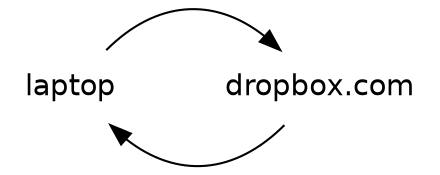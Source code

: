 digraph {
  node[fontname=helvetica shape=none]
  edge[fontname=helvetica]
  rankdir=LR
  laptop[label="laptop"]
  dropbox[label="dropbox.com"]
  laptop:ne -> dropbox:nw
  dropbox:sw -> laptop:se
}
